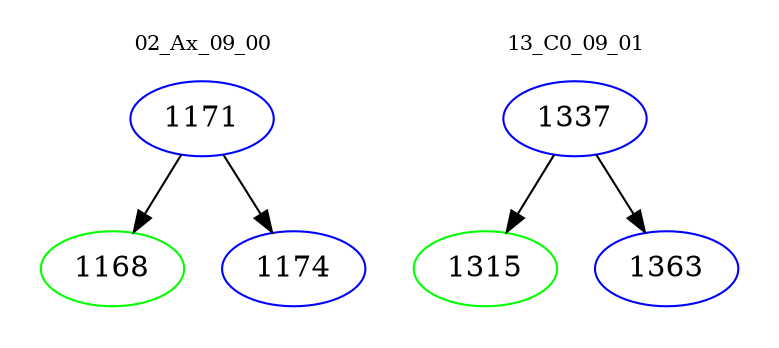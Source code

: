 digraph{
subgraph cluster_0 {
color = white
label = "02_Ax_09_00";
fontsize=10;
T0_1171 [label="1171", color="blue"]
T0_1171 -> T0_1168 [color="black"]
T0_1168 [label="1168", color="green"]
T0_1171 -> T0_1174 [color="black"]
T0_1174 [label="1174", color="blue"]
}
subgraph cluster_1 {
color = white
label = "13_C0_09_01";
fontsize=10;
T1_1337 [label="1337", color="blue"]
T1_1337 -> T1_1315 [color="black"]
T1_1315 [label="1315", color="green"]
T1_1337 -> T1_1363 [color="black"]
T1_1363 [label="1363", color="blue"]
}
}
